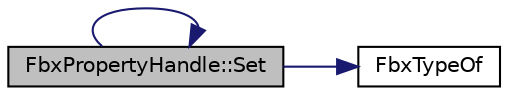 digraph "FbxPropertyHandle::Set"
{
  edge [fontname="Helvetica",fontsize="10",labelfontname="Helvetica",labelfontsize="10"];
  node [fontname="Helvetica",fontsize="10",shape=record];
  rankdir="LR";
  Node163 [label="FbxPropertyHandle::Set",height=0.2,width=0.4,color="black", fillcolor="grey75", style="filled", fontcolor="black"];
  Node163 -> Node163 [color="midnightblue",fontsize="10",style="solid"];
  Node163 -> Node164 [color="midnightblue",fontsize="10",style="solid"];
  Node164 [label="FbxTypeOf",height=0.2,width=0.4,color="black", fillcolor="white", style="filled",URL="$fbxpropertytypes_8h.html#a1e622dc5bedcefdf0cf0d051d0d7dc4d"];
}
